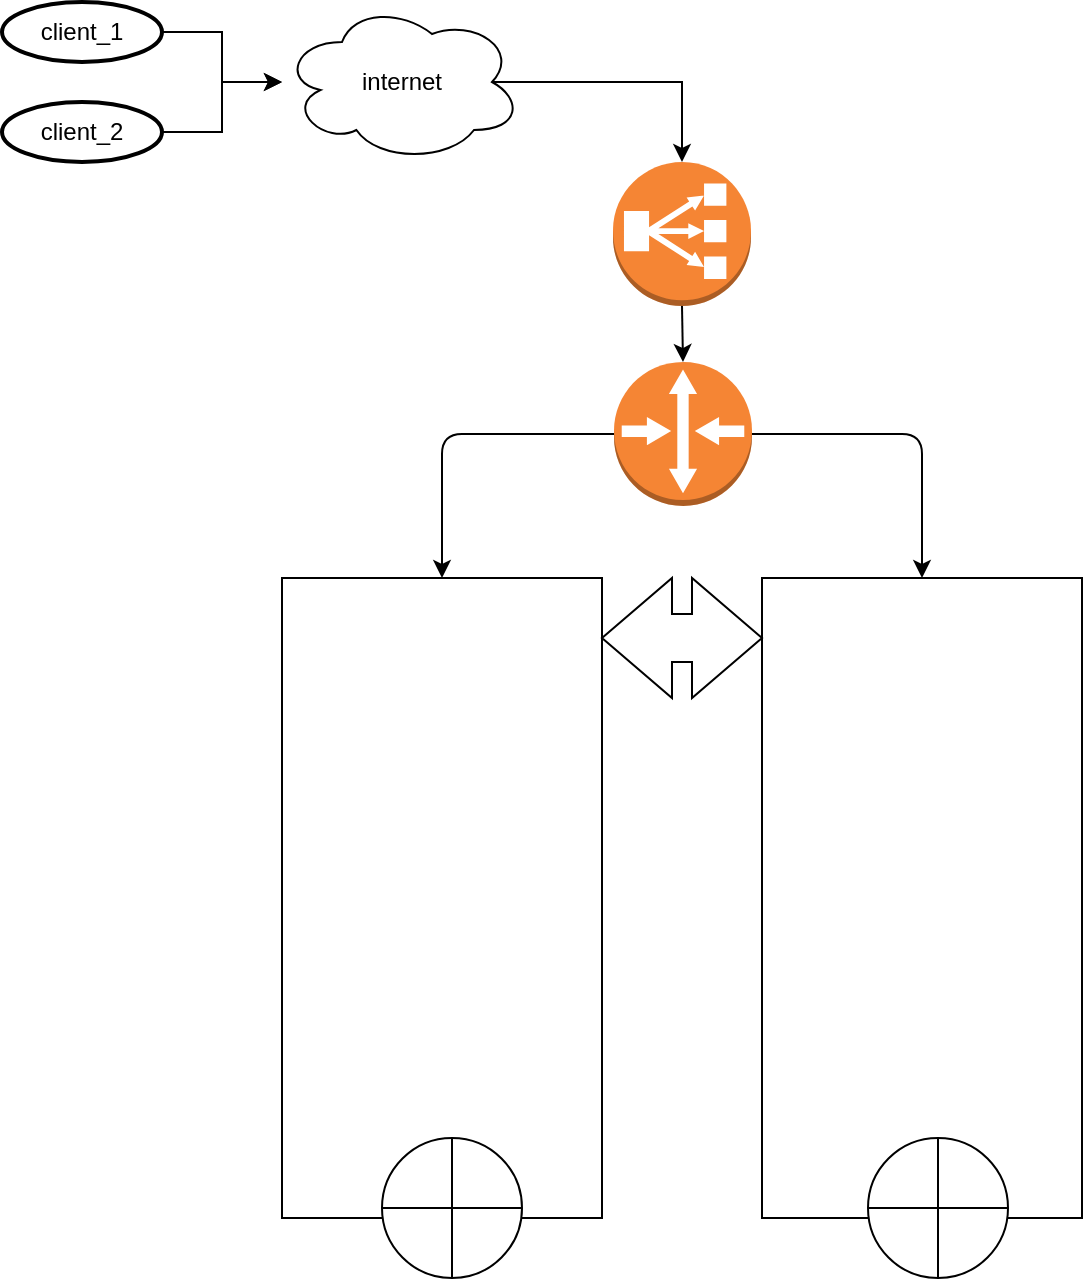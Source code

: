 <mxfile version="24.6.5" type="github">
  <diagram name="Страница — 1" id="Pqkg7dd_0FznzTdAV4aw">
    <mxGraphModel dx="1114" dy="600" grid="1" gridSize="10" guides="1" tooltips="1" connect="1" arrows="1" fold="1" page="1" pageScale="1" pageWidth="827" pageHeight="1169" math="0" shadow="0">
      <root>
        <mxCell id="0" />
        <mxCell id="1" parent="0" />
        <mxCell id="yEL1GHBp93w6hT4M2cOs-1" value="" style="rounded=0;whiteSpace=wrap;html=1;" vertex="1" parent="1">
          <mxGeometry x="200" y="298" width="160" height="320" as="geometry" />
        </mxCell>
        <mxCell id="yEL1GHBp93w6hT4M2cOs-3" value="" style="rounded=0;whiteSpace=wrap;html=1;" vertex="1" parent="1">
          <mxGeometry x="440" y="298" width="160" height="320" as="geometry" />
        </mxCell>
        <mxCell id="yEL1GHBp93w6hT4M2cOs-4" value="" style="html=1;shadow=0;dashed=0;align=center;verticalAlign=middle;shape=mxgraph.arrows2.twoWayArrow;dy=0.6;dx=35;" vertex="1" parent="1">
          <mxGeometry x="360" y="298" width="80" height="60" as="geometry" />
        </mxCell>
        <mxCell id="yEL1GHBp93w6hT4M2cOs-15" value="" style="edgeStyle=orthogonalEdgeStyle;rounded=0;orthogonalLoop=1;jettySize=auto;html=1;" edge="1" parent="1" source="yEL1GHBp93w6hT4M2cOs-7" target="yEL1GHBp93w6hT4M2cOs-9">
          <mxGeometry relative="1" as="geometry" />
        </mxCell>
        <mxCell id="yEL1GHBp93w6hT4M2cOs-7" value="client_1" style="strokeWidth=2;html=1;shape=mxgraph.flowchart.start_1;whiteSpace=wrap;" vertex="1" parent="1">
          <mxGeometry x="60" y="10" width="80" height="30" as="geometry" />
        </mxCell>
        <mxCell id="yEL1GHBp93w6hT4M2cOs-16" value="" style="edgeStyle=orthogonalEdgeStyle;rounded=0;orthogonalLoop=1;jettySize=auto;html=1;" edge="1" parent="1" source="yEL1GHBp93w6hT4M2cOs-8" target="yEL1GHBp93w6hT4M2cOs-9">
          <mxGeometry relative="1" as="geometry" />
        </mxCell>
        <mxCell id="yEL1GHBp93w6hT4M2cOs-8" value="client_2" style="strokeWidth=2;html=1;shape=mxgraph.flowchart.start_1;whiteSpace=wrap;" vertex="1" parent="1">
          <mxGeometry x="60" y="60" width="80" height="30" as="geometry" />
        </mxCell>
        <mxCell id="yEL1GHBp93w6hT4M2cOs-9" value="internet" style="ellipse;shape=cloud;whiteSpace=wrap;html=1;" vertex="1" parent="1">
          <mxGeometry x="200" y="10" width="120" height="80" as="geometry" />
        </mxCell>
        <mxCell id="yEL1GHBp93w6hT4M2cOs-10" value="" style="verticalLabelPosition=bottom;verticalAlign=top;html=1;shape=mxgraph.flowchart.summing_function;" vertex="1" parent="1">
          <mxGeometry x="250" y="578" width="70" height="70" as="geometry" />
        </mxCell>
        <mxCell id="yEL1GHBp93w6hT4M2cOs-11" value="" style="verticalLabelPosition=bottom;verticalAlign=top;html=1;shape=mxgraph.flowchart.summing_function;" vertex="1" parent="1">
          <mxGeometry x="493" y="578" width="70" height="70" as="geometry" />
        </mxCell>
        <mxCell id="yEL1GHBp93w6hT4M2cOs-13" value="" style="outlineConnect=0;dashed=0;verticalLabelPosition=bottom;verticalAlign=top;align=center;html=1;shape=mxgraph.aws3.classic_load_balancer;fillColor=#F58534;gradientColor=none;" vertex="1" parent="1">
          <mxGeometry x="365.5" y="90" width="69" height="72" as="geometry" />
        </mxCell>
        <mxCell id="yEL1GHBp93w6hT4M2cOs-22" style="edgeStyle=orthogonalEdgeStyle;rounded=1;orthogonalLoop=1;jettySize=auto;html=1;exitX=0;exitY=0.5;exitDx=0;exitDy=0;exitPerimeter=0;curved=0;" edge="1" parent="1" source="yEL1GHBp93w6hT4M2cOs-14" target="yEL1GHBp93w6hT4M2cOs-1">
          <mxGeometry relative="1" as="geometry" />
        </mxCell>
        <mxCell id="yEL1GHBp93w6hT4M2cOs-23" style="edgeStyle=orthogonalEdgeStyle;rounded=1;orthogonalLoop=1;jettySize=auto;html=1;exitX=1;exitY=0.5;exitDx=0;exitDy=0;exitPerimeter=0;curved=0;" edge="1" parent="1" source="yEL1GHBp93w6hT4M2cOs-14" target="yEL1GHBp93w6hT4M2cOs-3">
          <mxGeometry relative="1" as="geometry" />
        </mxCell>
        <mxCell id="yEL1GHBp93w6hT4M2cOs-14" value="" style="outlineConnect=0;dashed=0;verticalLabelPosition=bottom;verticalAlign=top;align=center;html=1;shape=mxgraph.aws3.router;fillColor=#F58534;gradientColor=none;" vertex="1" parent="1">
          <mxGeometry x="366" y="190" width="69" height="72" as="geometry" />
        </mxCell>
        <mxCell id="yEL1GHBp93w6hT4M2cOs-20" style="edgeStyle=orthogonalEdgeStyle;rounded=0;orthogonalLoop=1;jettySize=auto;html=1;exitX=0.875;exitY=0.5;exitDx=0;exitDy=0;exitPerimeter=0;entryX=0.5;entryY=0;entryDx=0;entryDy=0;entryPerimeter=0;" edge="1" parent="1" source="yEL1GHBp93w6hT4M2cOs-9" target="yEL1GHBp93w6hT4M2cOs-13">
          <mxGeometry relative="1" as="geometry" />
        </mxCell>
        <mxCell id="yEL1GHBp93w6hT4M2cOs-21" style="edgeStyle=orthogonalEdgeStyle;rounded=0;orthogonalLoop=1;jettySize=auto;html=1;exitX=0.5;exitY=1;exitDx=0;exitDy=0;exitPerimeter=0;entryX=0.5;entryY=0;entryDx=0;entryDy=0;entryPerimeter=0;" edge="1" parent="1" source="yEL1GHBp93w6hT4M2cOs-13" target="yEL1GHBp93w6hT4M2cOs-14">
          <mxGeometry relative="1" as="geometry" />
        </mxCell>
      </root>
    </mxGraphModel>
  </diagram>
</mxfile>
